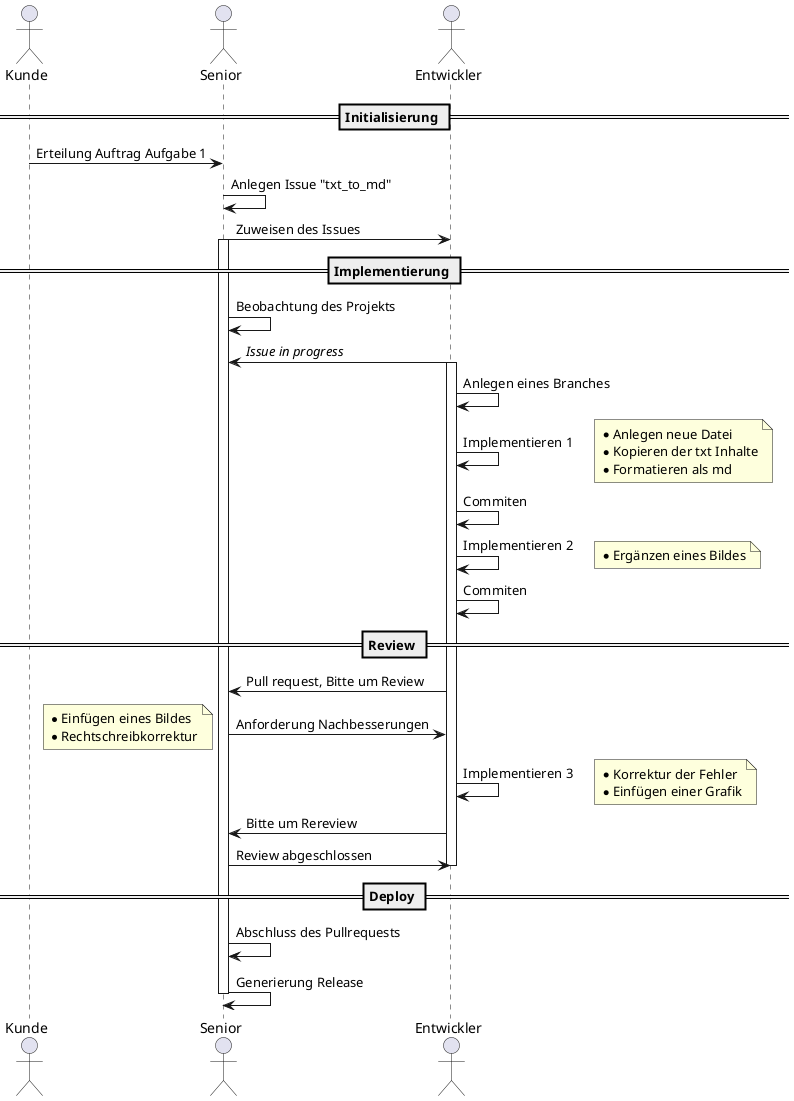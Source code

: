 @startuml
actor Kunde
actor Senior
actor Entwickler
== Initialisierung ==
Kunde -> Senior : Erteilung Auftrag Aufgabe 1
Senior -> Senior: Anlegen Issue "txt_to_md"
Senior -> Entwickler:  Zuweisen des Issues
== Implementierung ==
activate Senior
Senior -> Senior:  Beobachtung des Projekts
Entwickler -> Senior:  //Issue in progress//
activate Entwickler
Entwickler -> Entwickler:  Anlegen eines Branches
Entwickler -> Entwickler:  Implementieren 1
note right
 * Anlegen neue Datei
 * Kopieren der txt Inhalte
 * Formatieren als md
end note
Entwickler -> Entwickler:  Commiten
Entwickler -> Entwickler:  Implementieren 2
note right
 * Ergänzen eines Bildes
end note
Entwickler -> Entwickler:  Commiten
== Review ==
Entwickler -> Senior :  Pull request, Bitte um Review
Senior -> Entwickler :  Anforderung Nachbesserungen
note left
 * Einfügen eines Bildes
 * Rechtschreibkorrektur
end note
Entwickler -> Entwickler:  Implementieren 3
note right
 * Korrektur der Fehler
 * Einfügen einer Grafik
end note
Entwickler -> Senior :  Bitte um Rereview
Senior -> Entwickler :  Review abgeschlossen
deactivate Entwickler
== Deploy ==
Senior -> Senior:  Abschluss des Pullrequests
Senior -> Senior:  Generierung Release
deactivate Senior
@enduml
